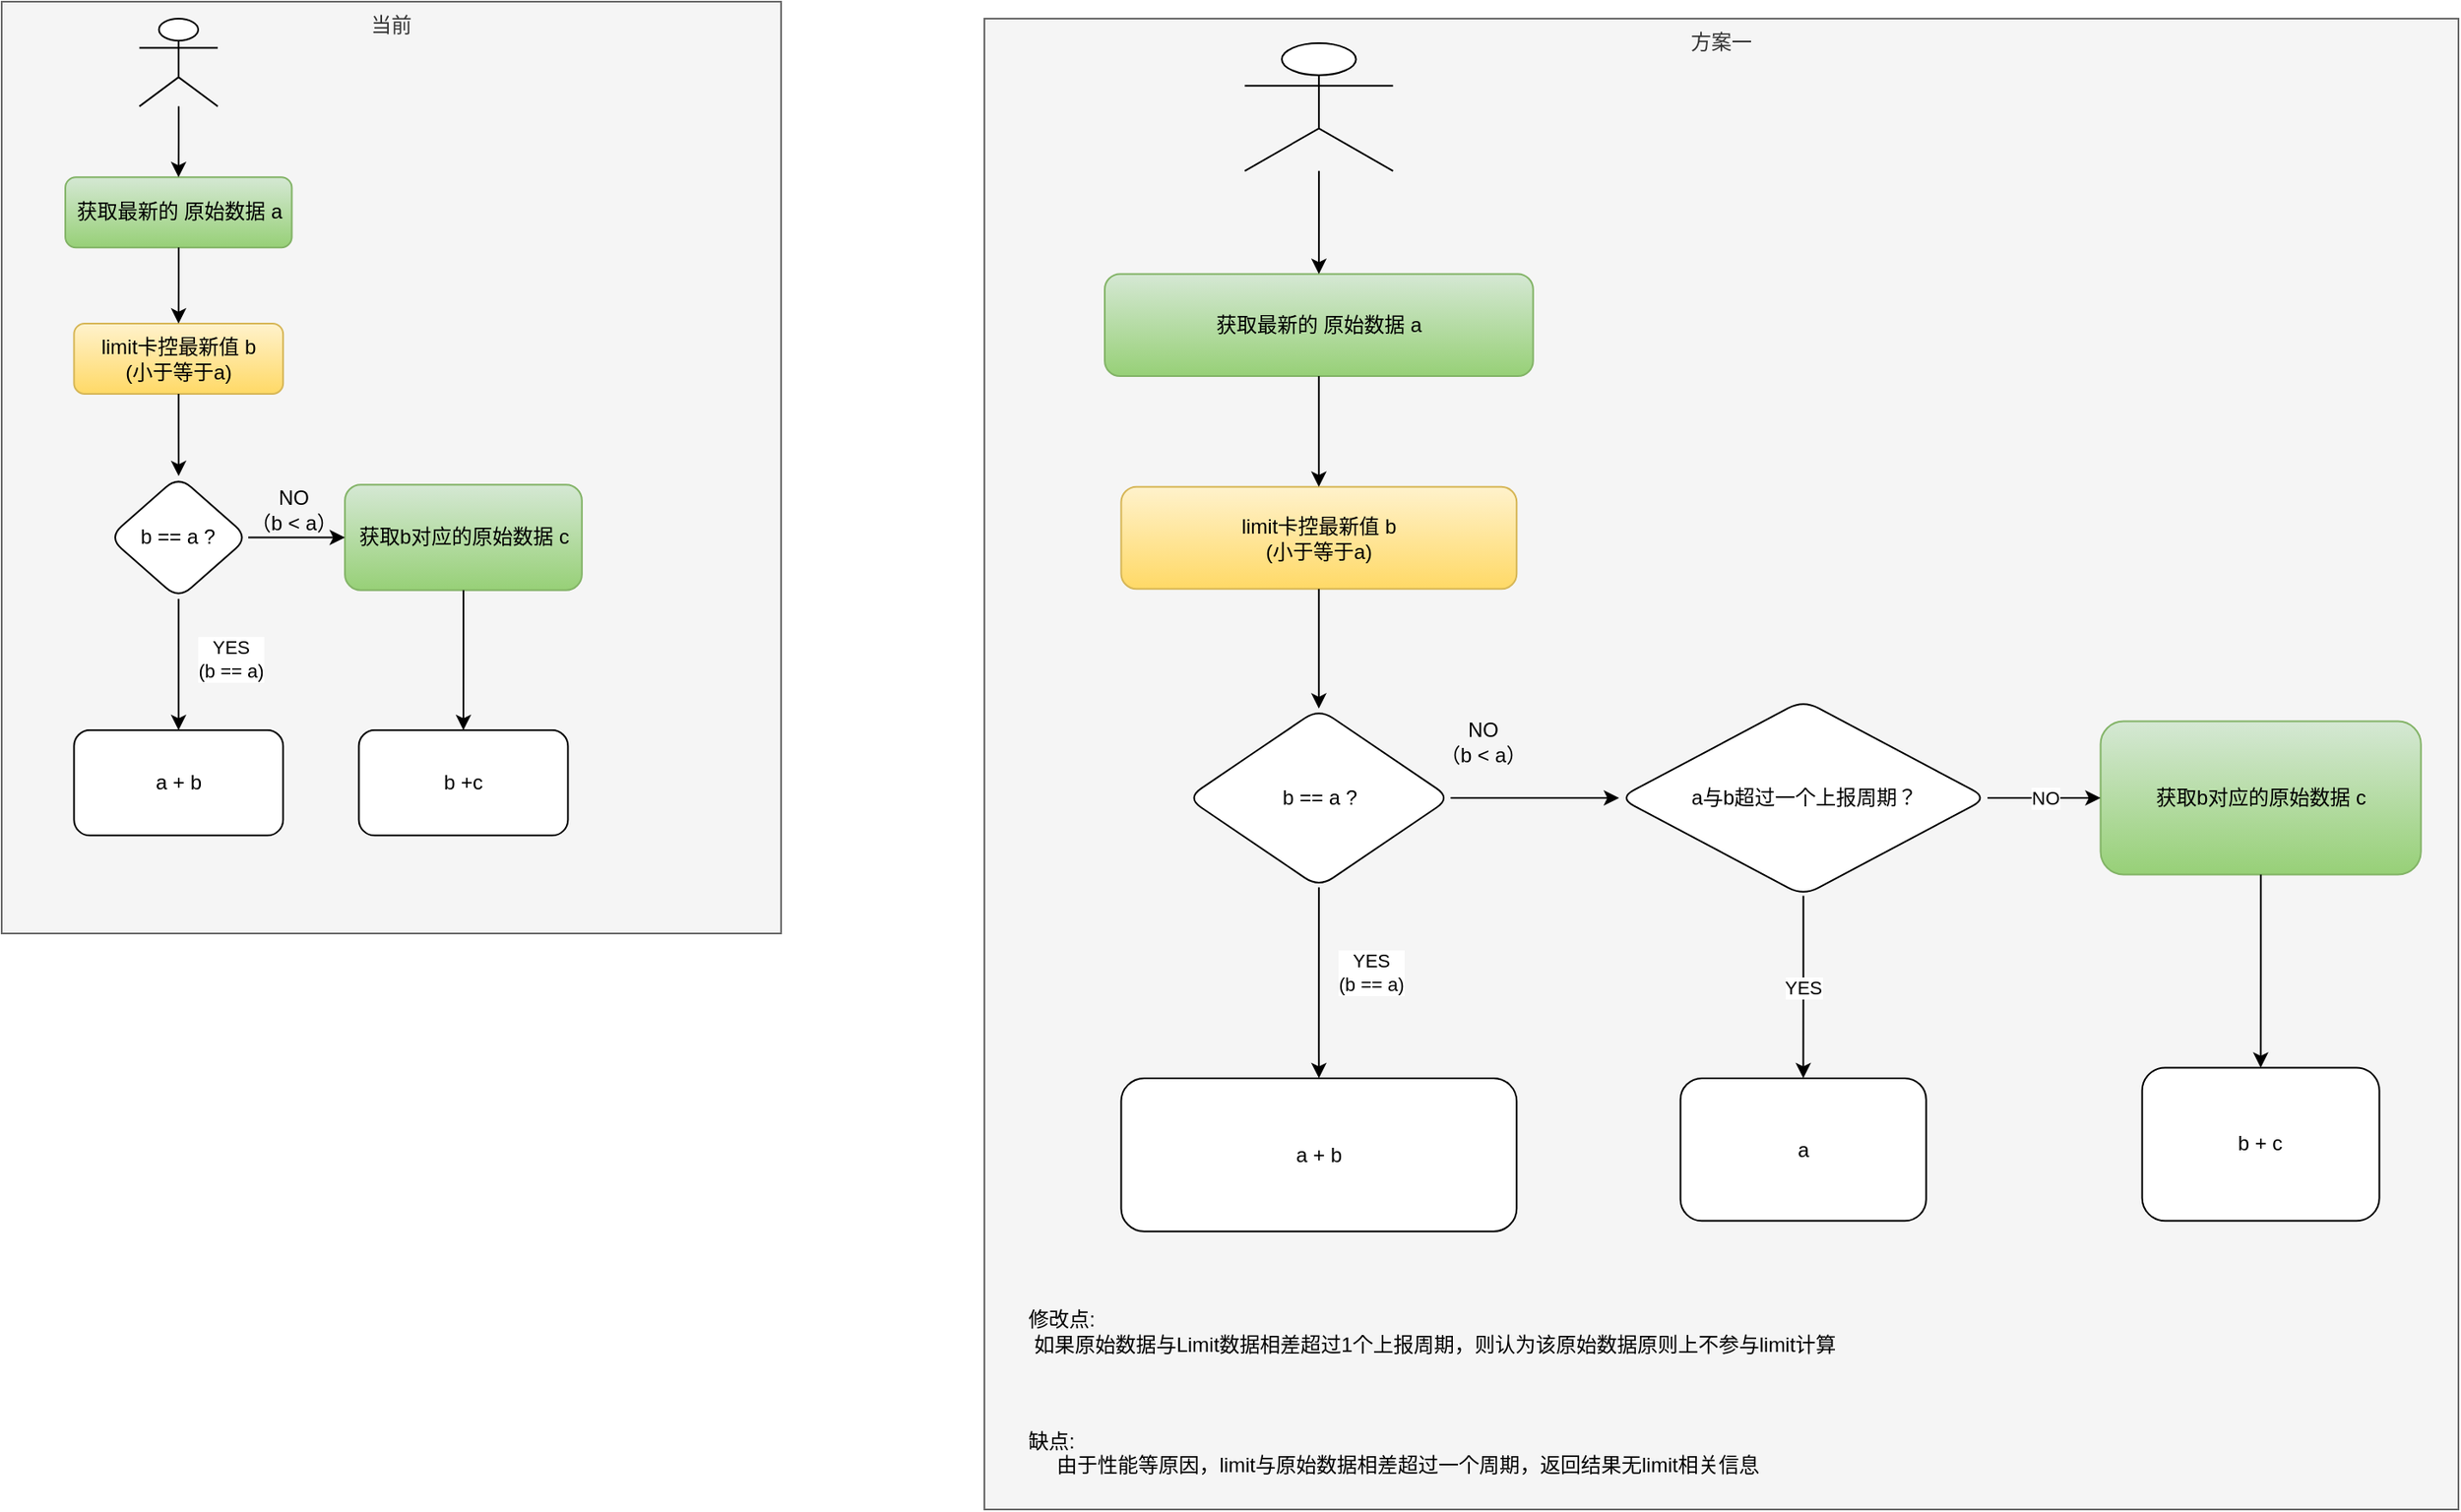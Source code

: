 <mxfile version="20.4.0" type="github" pages="2">
  <diagram id="C5RBs43oDa-KdzZeNtuy" name="Page-1">
    <mxGraphModel dx="1239" dy="593" grid="1" gridSize="10" guides="1" tooltips="1" connect="1" arrows="1" fold="1" page="1" pageScale="1" pageWidth="827" pageHeight="1169" math="0" shadow="0">
      <root>
        <mxCell id="WIyWlLk6GJQsqaUBKTNV-0" />
        <mxCell id="WIyWlLk6GJQsqaUBKTNV-1" parent="WIyWlLk6GJQsqaUBKTNV-0" />
        <mxCell id="5p0RSowyXVtUORaD7XSm-12" value="当前" style="group;fillColor=#f5f5f5;strokeColor=#666666;fontColor=#333333;" vertex="1" connectable="0" parent="WIyWlLk6GJQsqaUBKTNV-1">
          <mxGeometry x="40" y="40" width="460" height="550" as="geometry" />
        </mxCell>
        <mxCell id="WIyWlLk6GJQsqaUBKTNV-3" value="获取最新的 原始数据 a" style="rounded=1;whiteSpace=wrap;html=1;fontSize=12;glass=0;strokeWidth=1;shadow=0;fillColor=#d5e8d4;gradientColor=#97d077;strokeColor=#82b366;" parent="5p0RSowyXVtUORaD7XSm-12" vertex="1">
          <mxGeometry x="37.551" y="103.622" width="133.682" height="41.449" as="geometry" />
        </mxCell>
        <mxCell id="-s9xfdcpvvmD0fLocedz-0" value="limit卡控最新值 b&lt;br&gt;(小于等于a)" style="rounded=1;whiteSpace=wrap;html=1;fontSize=12;glass=0;strokeWidth=1;shadow=0;fillColor=#fff2cc;gradientColor=#ffd966;strokeColor=#d6b656;" vertex="1" parent="5p0RSowyXVtUORaD7XSm-12">
          <mxGeometry x="42.693" y="190.004" width="123.398" height="41.449" as="geometry" />
        </mxCell>
        <mxCell id="-s9xfdcpvvmD0fLocedz-1" value="" style="edgeStyle=orthogonalEdgeStyle;rounded=0;orthogonalLoop=1;jettySize=auto;html=1;" edge="1" parent="5p0RSowyXVtUORaD7XSm-12" source="WIyWlLk6GJQsqaUBKTNV-3" target="-s9xfdcpvvmD0fLocedz-0">
          <mxGeometry relative="1" as="geometry" />
        </mxCell>
        <mxCell id="-s9xfdcpvvmD0fLocedz-4" value="b == a ?" style="rhombus;whiteSpace=wrap;html=1;rounded=1;glass=0;strokeWidth=1;shadow=0;" vertex="1" parent="5p0RSowyXVtUORaD7XSm-12">
          <mxGeometry x="63.259" y="279.995" width="82.266" height="72.535" as="geometry" />
        </mxCell>
        <mxCell id="-s9xfdcpvvmD0fLocedz-5" value="" style="edgeStyle=orthogonalEdgeStyle;rounded=0;orthogonalLoop=1;jettySize=auto;html=1;" edge="1" parent="5p0RSowyXVtUORaD7XSm-12" source="-s9xfdcpvvmD0fLocedz-0" target="-s9xfdcpvvmD0fLocedz-4">
          <mxGeometry relative="1" as="geometry" />
        </mxCell>
        <mxCell id="-s9xfdcpvvmD0fLocedz-6" value="a + b" style="whiteSpace=wrap;html=1;rounded=1;glass=0;strokeWidth=1;shadow=0;" vertex="1" parent="5p0RSowyXVtUORaD7XSm-12">
          <mxGeometry x="42.693" y="429.996" width="123.398" height="62.173" as="geometry" />
        </mxCell>
        <object label="" dfh="" id="K96Z4wW0k-iZXg-RB-74-1">
          <mxCell style="edgeStyle=orthogonalEdgeStyle;rounded=0;orthogonalLoop=1;jettySize=auto;html=1;exitX=0.5;exitY=1;exitDx=0;exitDy=0;entryX=0.5;entryY=0;entryDx=0;entryDy=0;" edge="1" parent="5p0RSowyXVtUORaD7XSm-12" source="-s9xfdcpvvmD0fLocedz-4" target="-s9xfdcpvvmD0fLocedz-6">
            <mxGeometry relative="1" as="geometry">
              <Array as="points">
                <mxPoint x="104.204" y="420" />
                <mxPoint x="104.204" y="420" />
              </Array>
            </mxGeometry>
          </mxCell>
        </object>
        <mxCell id="5p0RSowyXVtUORaD7XSm-0" value="YES&lt;br&gt;(b == a)" style="edgeLabel;html=1;align=center;verticalAlign=middle;resizable=0;points=[];" vertex="1" connectable="0" parent="K96Z4wW0k-iZXg-RB-74-1">
          <mxGeometry x="-0.168" y="-2" relative="1" as="geometry">
            <mxPoint x="32" y="3" as="offset" />
          </mxGeometry>
        </mxCell>
        <mxCell id="5p0RSowyXVtUORaD7XSm-2" value="获取b对应的原始数据 c" style="whiteSpace=wrap;html=1;rounded=1;glass=0;strokeWidth=1;shadow=0;fillColor=#d5e8d4;gradientColor=#97d077;strokeColor=#82b366;" vertex="1" parent="5p0RSowyXVtUORaD7XSm-12">
          <mxGeometry x="202.576" y="285.177" width="139.852" height="62.173" as="geometry" />
        </mxCell>
        <mxCell id="5p0RSowyXVtUORaD7XSm-3" value="" style="edgeStyle=orthogonalEdgeStyle;rounded=0;orthogonalLoop=1;jettySize=auto;html=1;" edge="1" parent="5p0RSowyXVtUORaD7XSm-12" source="-s9xfdcpvvmD0fLocedz-4" target="5p0RSowyXVtUORaD7XSm-2">
          <mxGeometry relative="1" as="geometry" />
        </mxCell>
        <mxCell id="5p0RSowyXVtUORaD7XSm-4" value="NO&lt;br&gt;（b &amp;lt; a）" style="text;html=1;align=center;verticalAlign=middle;resizable=0;points=[];autosize=1;strokeColor=none;fillColor=none;" vertex="1" parent="5p0RSowyXVtUORaD7XSm-12">
          <mxGeometry x="136.86" y="279.995" width="70" height="40" as="geometry" />
        </mxCell>
        <mxCell id="5p0RSowyXVtUORaD7XSm-6" value="b +c" style="whiteSpace=wrap;html=1;rounded=1;glass=0;strokeWidth=1;shadow=0;" vertex="1" parent="5p0RSowyXVtUORaD7XSm-12">
          <mxGeometry x="210.803" y="429.997" width="123.398" height="62.173" as="geometry" />
        </mxCell>
        <mxCell id="5p0RSowyXVtUORaD7XSm-7" value="" style="edgeStyle=orthogonalEdgeStyle;rounded=0;orthogonalLoop=1;jettySize=auto;html=1;" edge="1" parent="5p0RSowyXVtUORaD7XSm-12" source="5p0RSowyXVtUORaD7XSm-2" target="5p0RSowyXVtUORaD7XSm-6">
          <mxGeometry relative="1" as="geometry" />
        </mxCell>
        <mxCell id="5p0RSowyXVtUORaD7XSm-18" style="edgeStyle=orthogonalEdgeStyle;rounded=0;orthogonalLoop=1;jettySize=auto;html=1;entryX=0.5;entryY=0;entryDx=0;entryDy=0;" edge="1" parent="5p0RSowyXVtUORaD7XSm-12" source="5p0RSowyXVtUORaD7XSm-8" target="WIyWlLk6GJQsqaUBKTNV-3">
          <mxGeometry relative="1" as="geometry" />
        </mxCell>
        <mxCell id="5p0RSowyXVtUORaD7XSm-8" value="" style="shape=umlActor;verticalLabelPosition=bottom;verticalAlign=top;html=1;outlineConnect=0;" vertex="1" parent="5p0RSowyXVtUORaD7XSm-12">
          <mxGeometry x="81.255" y="10" width="46.274" height="51.811" as="geometry" />
        </mxCell>
        <mxCell id="5p0RSowyXVtUORaD7XSm-27" value="方案一" style="group;fillColor=#f5f5f5;strokeColor=#666666;fontColor=#333333;container=0;" vertex="1" connectable="0" parent="WIyWlLk6GJQsqaUBKTNV-1">
          <mxGeometry x="620" y="50" width="870" height="880" as="geometry" />
        </mxCell>
        <mxCell id="5p0RSowyXVtUORaD7XSm-28" value="获取最新的 原始数据 a" style="rounded=1;whiteSpace=wrap;html=1;fontSize=12;glass=0;strokeWidth=1;shadow=0;fillColor=#d5e8d4;gradientColor=#97d077;strokeColor=#82b366;" vertex="1" parent="WIyWlLk6GJQsqaUBKTNV-1">
          <mxGeometry x="691.02" y="200.723" width="252.833" height="60.289" as="geometry" />
        </mxCell>
        <mxCell id="5p0RSowyXVtUORaD7XSm-29" value="limit卡控最新值 b&lt;br&gt;(小于等于a)" style="rounded=1;whiteSpace=wrap;html=1;fontSize=12;glass=0;strokeWidth=1;shadow=0;fillColor=#fff2cc;gradientColor=#ffd966;strokeColor=#d6b656;" vertex="1" parent="WIyWlLk6GJQsqaUBKTNV-1">
          <mxGeometry x="700.745" y="326.369" width="233.384" height="60.289" as="geometry" />
        </mxCell>
        <mxCell id="5p0RSowyXVtUORaD7XSm-30" value="" style="edgeStyle=orthogonalEdgeStyle;rounded=0;orthogonalLoop=1;jettySize=auto;html=1;" edge="1" parent="WIyWlLk6GJQsqaUBKTNV-1" source="5p0RSowyXVtUORaD7XSm-28" target="5p0RSowyXVtUORaD7XSm-29">
          <mxGeometry relative="1" as="geometry" />
        </mxCell>
        <mxCell id="5p0RSowyXVtUORaD7XSm-31" value="b == a ?" style="rhombus;whiteSpace=wrap;html=1;rounded=1;glass=0;strokeWidth=1;shadow=0;" vertex="1" parent="WIyWlLk6GJQsqaUBKTNV-1">
          <mxGeometry x="739.642" y="457.266" width="155.589" height="105.506" as="geometry" />
        </mxCell>
        <mxCell id="5p0RSowyXVtUORaD7XSm-32" value="" style="edgeStyle=orthogonalEdgeStyle;rounded=0;orthogonalLoop=1;jettySize=auto;html=1;" edge="1" parent="WIyWlLk6GJQsqaUBKTNV-1" source="5p0RSowyXVtUORaD7XSm-29" target="5p0RSowyXVtUORaD7XSm-31">
          <mxGeometry relative="1" as="geometry" />
        </mxCell>
        <mxCell id="5p0RSowyXVtUORaD7XSm-33" value="a + b" style="whiteSpace=wrap;html=1;rounded=1;glass=0;strokeWidth=1;shadow=0;" vertex="1" parent="WIyWlLk6GJQsqaUBKTNV-1">
          <mxGeometry x="700.745" y="675.449" width="233.384" height="90.434" as="geometry" />
        </mxCell>
        <object label="" dfh="" id="5p0RSowyXVtUORaD7XSm-34">
          <mxCell style="edgeStyle=orthogonalEdgeStyle;rounded=0;orthogonalLoop=1;jettySize=auto;html=1;exitX=0.5;exitY=1;exitDx=0;exitDy=0;entryX=0.5;entryY=0;entryDx=0;entryDy=0;" edge="1" parent="WIyWlLk6GJQsqaUBKTNV-1" source="5p0RSowyXVtUORaD7XSm-31" target="5p0RSowyXVtUORaD7XSm-33">
            <mxGeometry relative="1" as="geometry">
              <Array as="points">
                <mxPoint x="817.082" y="660.909" />
                <mxPoint x="817.082" y="660.909" />
              </Array>
            </mxGeometry>
          </mxCell>
        </object>
        <mxCell id="5p0RSowyXVtUORaD7XSm-35" value="YES&lt;br&gt;(b == a)" style="edgeLabel;html=1;align=center;verticalAlign=middle;resizable=0;points=[];" vertex="1" connectable="0" parent="5p0RSowyXVtUORaD7XSm-34">
          <mxGeometry x="-0.168" y="-2" relative="1" as="geometry">
            <mxPoint x="32" y="3" as="offset" />
          </mxGeometry>
        </mxCell>
        <mxCell id="5p0RSowyXVtUORaD7XSm-36" value="获取b对应的原始数据 c" style="whiteSpace=wrap;html=1;rounded=1;glass=0;strokeWidth=1;shadow=0;fillColor=#d5e8d4;gradientColor=#97d077;strokeColor=#82b366;" vertex="1" parent="WIyWlLk6GJQsqaUBKTNV-1">
          <mxGeometry x="1278.77" y="464.807" width="189.08" height="90.428" as="geometry" />
        </mxCell>
        <mxCell id="5p0RSowyXVtUORaD7XSm-38" value="NO&lt;br&gt;（b &amp;lt; a）" style="text;html=1;align=center;verticalAlign=middle;resizable=0;points=[];autosize=1;strokeColor=none;fillColor=none;" vertex="1" parent="WIyWlLk6GJQsqaUBKTNV-1">
          <mxGeometry x="878.843" y="457.266" width="70" height="40" as="geometry" />
        </mxCell>
        <mxCell id="5p0RSowyXVtUORaD7XSm-39" value="b + c" style="whiteSpace=wrap;html=1;rounded=1;glass=0;strokeWidth=1;shadow=0;" vertex="1" parent="WIyWlLk6GJQsqaUBKTNV-1">
          <mxGeometry x="1303.31" y="669.228" width="140" height="90.428" as="geometry" />
        </mxCell>
        <mxCell id="5p0RSowyXVtUORaD7XSm-40" value="" style="edgeStyle=orthogonalEdgeStyle;rounded=0;orthogonalLoop=1;jettySize=auto;html=1;" edge="1" parent="WIyWlLk6GJQsqaUBKTNV-1" source="5p0RSowyXVtUORaD7XSm-36" target="5p0RSowyXVtUORaD7XSm-39">
          <mxGeometry relative="1" as="geometry" />
        </mxCell>
        <mxCell id="5p0RSowyXVtUORaD7XSm-41" style="edgeStyle=orthogonalEdgeStyle;rounded=0;orthogonalLoop=1;jettySize=auto;html=1;entryX=0.5;entryY=0;entryDx=0;entryDy=0;" edge="1" parent="WIyWlLk6GJQsqaUBKTNV-1" source="5p0RSowyXVtUORaD7XSm-42" target="5p0RSowyXVtUORaD7XSm-28">
          <mxGeometry relative="1" as="geometry" />
        </mxCell>
        <mxCell id="5p0RSowyXVtUORaD7XSm-42" value="" style="shape=umlActor;verticalLabelPosition=bottom;verticalAlign=top;html=1;outlineConnect=0;" vertex="1" parent="WIyWlLk6GJQsqaUBKTNV-1">
          <mxGeometry x="773.677" y="64.545" width="87.519" height="75.361" as="geometry" />
        </mxCell>
        <mxCell id="5p0RSowyXVtUORaD7XSm-47" value="NO" style="edgeStyle=orthogonalEdgeStyle;rounded=0;orthogonalLoop=1;jettySize=auto;html=1;" edge="1" parent="WIyWlLk6GJQsqaUBKTNV-1" source="5p0RSowyXVtUORaD7XSm-43" target="5p0RSowyXVtUORaD7XSm-36">
          <mxGeometry relative="1" as="geometry" />
        </mxCell>
        <mxCell id="5p0RSowyXVtUORaD7XSm-43" value="a与b超过一个上报周期？" style="rhombus;whiteSpace=wrap;html=1;rounded=1;glass=0;strokeWidth=1;shadow=0;" vertex="1" parent="WIyWlLk6GJQsqaUBKTNV-1">
          <mxGeometry x="994.583" y="452.302" width="217.5" height="115.425" as="geometry" />
        </mxCell>
        <mxCell id="5p0RSowyXVtUORaD7XSm-44" value="" style="edgeStyle=orthogonalEdgeStyle;rounded=0;orthogonalLoop=1;jettySize=auto;html=1;" edge="1" parent="WIyWlLk6GJQsqaUBKTNV-1" source="5p0RSowyXVtUORaD7XSm-31" target="5p0RSowyXVtUORaD7XSm-43">
          <mxGeometry relative="1" as="geometry" />
        </mxCell>
        <mxCell id="5p0RSowyXVtUORaD7XSm-45" value="a" style="rounded=1;whiteSpace=wrap;html=1;glass=0;strokeWidth=1;shadow=0;" vertex="1" parent="WIyWlLk6GJQsqaUBKTNV-1">
          <mxGeometry x="1030.833" y="675.446" width="145.0" height="84.211" as="geometry" />
        </mxCell>
        <mxCell id="5p0RSowyXVtUORaD7XSm-46" value="YES" style="edgeStyle=orthogonalEdgeStyle;rounded=0;orthogonalLoop=1;jettySize=auto;html=1;" edge="1" parent="WIyWlLk6GJQsqaUBKTNV-1" source="5p0RSowyXVtUORaD7XSm-43" target="5p0RSowyXVtUORaD7XSm-45">
          <mxGeometry relative="1" as="geometry" />
        </mxCell>
        <mxCell id="5p0RSowyXVtUORaD7XSm-48" value="修改点:&amp;nbsp;&lt;br&gt;&lt;span style=&quot;white-space: pre;&quot;&gt;	&lt;/span&gt;如果原始数据与Limit数据相差超过1个上报周期，则认为该原始数据原则上不参与limit计算&lt;br&gt;&lt;br&gt;&lt;br&gt;&lt;br&gt;缺点:&lt;br&gt;&amp;nbsp; &amp;nbsp;&amp;nbsp;&lt;span style=&quot;white-space: pre;&quot;&gt;	&lt;/span&gt;由于性能等原因，limit与原始数据相差超过一个周期，返回结果无limit相关信息" style="text;html=1;strokeColor=none;fillColor=none;align=left;verticalAlign=middle;whiteSpace=wrap;rounded=0;" vertex="1" parent="WIyWlLk6GJQsqaUBKTNV-1">
          <mxGeometry x="643.66" y="820" width="540.36" height="82.63" as="geometry" />
        </mxCell>
      </root>
    </mxGraphModel>
  </diagram>
  <diagram id="Ehpm1yLx751oHKTHAvWa" name="第 2 页">
    <mxGraphModel dx="1247" dy="677" grid="1" gridSize="10" guides="1" tooltips="1" connect="1" arrows="1" fold="1" page="1" pageScale="1" pageWidth="827" pageHeight="1169" math="0" shadow="0">
      <root>
        <mxCell id="0" />
        <mxCell id="1" parent="0" />
        <mxCell id="Jcjwnh4mTmBA4wJbR3vL-1" value="" style="rounded=0;html=1;jettySize=auto;orthogonalLoop=1;fontSize=11;endArrow=block;endFill=0;endSize=8;strokeWidth=1;shadow=0;labelBackgroundColor=none;edgeStyle=orthogonalEdgeStyle;" edge="1" parent="1" source="Jcjwnh4mTmBA4wJbR3vL-2" target="Jcjwnh4mTmBA4wJbR3vL-5">
          <mxGeometry relative="1" as="geometry" />
        </mxCell>
        <mxCell id="Jcjwnh4mTmBA4wJbR3vL-2" value="Lamp doesn&#39;t work" style="rounded=1;whiteSpace=wrap;html=1;fontSize=12;glass=0;strokeWidth=1;shadow=0;" vertex="1" parent="1">
          <mxGeometry x="20" y="20" width="120" height="40" as="geometry" />
        </mxCell>
        <mxCell id="Jcjwnh4mTmBA4wJbR3vL-3" value="Yes" style="rounded=0;html=1;jettySize=auto;orthogonalLoop=1;fontSize=11;endArrow=block;endFill=0;endSize=8;strokeWidth=1;shadow=0;labelBackgroundColor=none;edgeStyle=orthogonalEdgeStyle;" edge="1" parent="1" source="Jcjwnh4mTmBA4wJbR3vL-5" target="Jcjwnh4mTmBA4wJbR3vL-9">
          <mxGeometry y="20" relative="1" as="geometry">
            <mxPoint as="offset" />
          </mxGeometry>
        </mxCell>
        <mxCell id="Jcjwnh4mTmBA4wJbR3vL-4" value="No" style="edgeStyle=orthogonalEdgeStyle;rounded=0;html=1;jettySize=auto;orthogonalLoop=1;fontSize=11;endArrow=block;endFill=0;endSize=8;strokeWidth=1;shadow=0;labelBackgroundColor=none;" edge="1" parent="1" source="Jcjwnh4mTmBA4wJbR3vL-5" target="Jcjwnh4mTmBA4wJbR3vL-6">
          <mxGeometry x="0.2" y="20" relative="1" as="geometry">
            <mxPoint as="offset" />
          </mxGeometry>
        </mxCell>
        <mxCell id="Jcjwnh4mTmBA4wJbR3vL-5" value="Lamp&lt;br&gt;plugged in?" style="rhombus;whiteSpace=wrap;html=1;shadow=0;fontFamily=Helvetica;fontSize=12;align=center;strokeWidth=1;spacing=6;spacingTop=-4;" vertex="1" parent="1">
          <mxGeometry x="30" y="110" width="100" height="80" as="geometry" />
        </mxCell>
        <mxCell id="Jcjwnh4mTmBA4wJbR3vL-6" value="Plug in lamp" style="rounded=1;whiteSpace=wrap;html=1;fontSize=12;glass=0;strokeWidth=1;shadow=0;" vertex="1" parent="1">
          <mxGeometry x="180" y="130" width="120" height="40" as="geometry" />
        </mxCell>
        <mxCell id="Jcjwnh4mTmBA4wJbR3vL-7" value="No" style="rounded=0;html=1;jettySize=auto;orthogonalLoop=1;fontSize=11;endArrow=block;endFill=0;endSize=8;strokeWidth=1;shadow=0;labelBackgroundColor=none;edgeStyle=orthogonalEdgeStyle;" edge="1" parent="1" source="Jcjwnh4mTmBA4wJbR3vL-9" target="Jcjwnh4mTmBA4wJbR3vL-10">
          <mxGeometry x="0.333" y="20" relative="1" as="geometry">
            <mxPoint as="offset" />
          </mxGeometry>
        </mxCell>
        <mxCell id="Jcjwnh4mTmBA4wJbR3vL-8" value="Yes" style="edgeStyle=orthogonalEdgeStyle;rounded=0;html=1;jettySize=auto;orthogonalLoop=1;fontSize=11;endArrow=block;endFill=0;endSize=8;strokeWidth=1;shadow=0;labelBackgroundColor=none;verticalAlign=middle;fontStyle=0" edge="1" parent="1" source="Jcjwnh4mTmBA4wJbR3vL-9" target="Jcjwnh4mTmBA4wJbR3vL-11">
          <mxGeometry x="-0.2" y="50" relative="1" as="geometry">
            <mxPoint as="offset" />
          </mxGeometry>
        </mxCell>
        <mxCell id="CGkOBv5qmbpFjWJpFecY-1" value="" style="edgeStyle=orthogonalEdgeStyle;rounded=0;orthogonalLoop=1;jettySize=auto;html=1;" edge="1" parent="1" source="Jcjwnh4mTmBA4wJbR3vL-9" target="Jcjwnh4mTmBA4wJbR3vL-11">
          <mxGeometry relative="1" as="geometry" />
        </mxCell>
        <mxCell id="Jcjwnh4mTmBA4wJbR3vL-9" value="Bulb&lt;br&gt;burned out?" style="rhombus;whiteSpace=wrap;html=1;shadow=0;fontFamily=Helvetica;fontSize=12;align=center;strokeWidth=1;spacing=6;spacingTop=-4;" vertex="1" parent="1">
          <mxGeometry x="30" y="230" width="100" height="80" as="geometry" />
        </mxCell>
        <mxCell id="Jcjwnh4mTmBA4wJbR3vL-10" value="Repair Lamp" style="rounded=1;whiteSpace=wrap;html=1;fontSize=12;glass=0;strokeWidth=1;shadow=0;" vertex="1" parent="1">
          <mxGeometry x="20" y="370" width="120" height="40" as="geometry" />
        </mxCell>
        <mxCell id="Jcjwnh4mTmBA4wJbR3vL-11" value="Replace Bulb" style="rounded=1;whiteSpace=wrap;html=1;fontSize=12;glass=0;strokeWidth=1;shadow=0;" vertex="1" parent="1">
          <mxGeometry x="180" y="250" width="120" height="40" as="geometry" />
        </mxCell>
      </root>
    </mxGraphModel>
  </diagram>
</mxfile>
